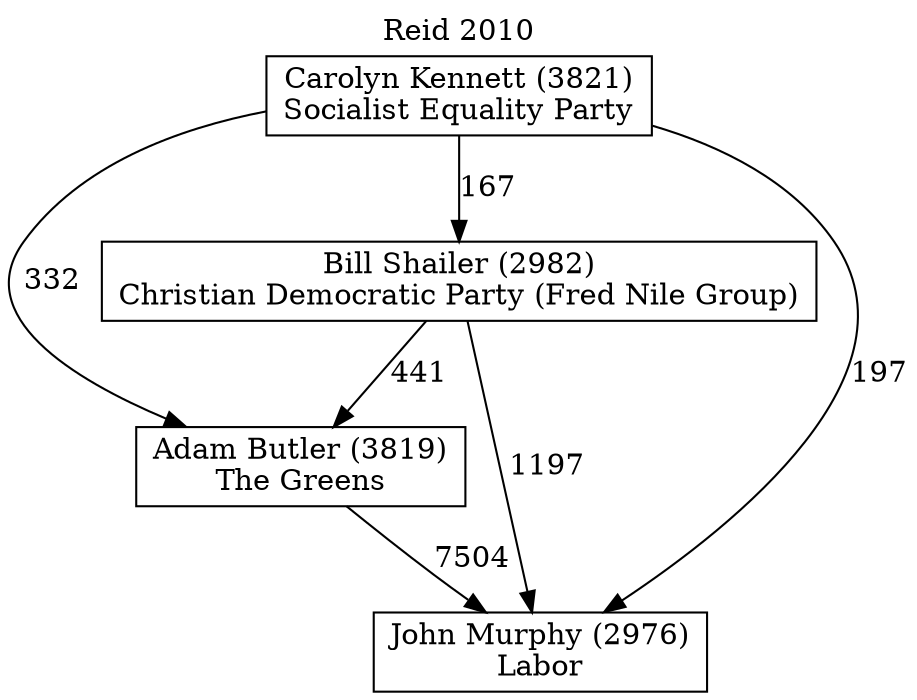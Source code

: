 // House preference flow
digraph "John Murphy (2976)_Reid_2010" {
	graph [label="Reid 2010" labelloc=t mclimit=10]
	node [shape=box]
	"Adam Butler (3819)" [label="Adam Butler (3819)
The Greens"]
	"Bill Shailer (2982)" [label="Bill Shailer (2982)
Christian Democratic Party (Fred Nile Group)"]
	"Carolyn Kennett (3821)" [label="Carolyn Kennett (3821)
Socialist Equality Party"]
	"John Murphy (2976)" [label="John Murphy (2976)
Labor"]
	"Adam Butler (3819)" -> "John Murphy (2976)" [label=7504]
	"Bill Shailer (2982)" -> "Adam Butler (3819)" [label=441]
	"Bill Shailer (2982)" -> "John Murphy (2976)" [label=1197]
	"Carolyn Kennett (3821)" -> "Adam Butler (3819)" [label=332]
	"Carolyn Kennett (3821)" -> "Bill Shailer (2982)" [label=167]
	"Carolyn Kennett (3821)" -> "John Murphy (2976)" [label=197]
}

